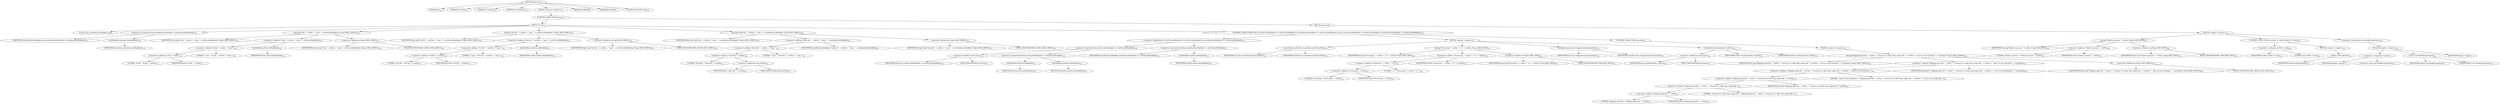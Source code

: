 digraph "process" {  
"1085" [label = <(METHOD,process)<SUB>516</SUB>> ]
"57" [label = <(PARAM,this)<SUB>516</SUB>> ]
"1086" [label = <(PARAM,File inFile)<SUB>516</SUB>> ]
"1087" [label = <(PARAM,File outFile)<SUB>516</SUB>> ]
"1088" [label = <(PARAM,File stylesheet)<SUB>516</SUB>> ]
"1089" [label = <(BLOCK,&lt;empty&gt;,&lt;empty&gt;)<SUB>517</SUB>> ]
"1090" [label = <(CONTROL_STRUCTURE,try,try)<SUB>518</SUB>> ]
"1091" [label = <(BLOCK,try,try)<SUB>518</SUB>> ]
"1092" [label = <(LOCAL,long styleSheetLastModified: long)> ]
"1093" [label = <(&lt;operator&gt;.assignment,long styleSheetLastModified = stylesheet.lastModified())<SUB>519</SUB>> ]
"1094" [label = <(IDENTIFIER,styleSheetLastModified,long styleSheetLastModified = stylesheet.lastModified())<SUB>519</SUB>> ]
"1095" [label = <(lastModified,stylesheet.lastModified())<SUB>519</SUB>> ]
"1096" [label = <(IDENTIFIER,stylesheet,stylesheet.lastModified())<SUB>519</SUB>> ]
"1097" [label = <(log,log(&quot;In file &quot; + inFile + &quot; time: &quot; + inFile.lastModified(), Project.MSG_DEBUG))<SUB>520</SUB>> ]
"56" [label = <(IDENTIFIER,this,log(&quot;In file &quot; + inFile + &quot; time: &quot; + inFile.lastModified(), Project.MSG_DEBUG))<SUB>520</SUB>> ]
"1098" [label = <(&lt;operator&gt;.addition,&quot;In file &quot; + inFile + &quot; time: &quot; + inFile.lastModified())<SUB>520</SUB>> ]
"1099" [label = <(&lt;operator&gt;.addition,&quot;In file &quot; + inFile + &quot; time: &quot;)<SUB>520</SUB>> ]
"1100" [label = <(&lt;operator&gt;.addition,&quot;In file &quot; + inFile)<SUB>520</SUB>> ]
"1101" [label = <(LITERAL,&quot;In file &quot;,&quot;In file &quot; + inFile)<SUB>520</SUB>> ]
"1102" [label = <(IDENTIFIER,inFile,&quot;In file &quot; + inFile)<SUB>520</SUB>> ]
"1103" [label = <(LITERAL,&quot; time: &quot;,&quot;In file &quot; + inFile + &quot; time: &quot;)<SUB>520</SUB>> ]
"1104" [label = <(lastModified,inFile.lastModified())<SUB>520</SUB>> ]
"1105" [label = <(IDENTIFIER,inFile,inFile.lastModified())<SUB>520</SUB>> ]
"1106" [label = <(&lt;operator&gt;.fieldAccess,Project.MSG_DEBUG)<SUB>521</SUB>> ]
"1107" [label = <(IDENTIFIER,Project,log(&quot;In file &quot; + inFile + &quot; time: &quot; + inFile.lastModified(), Project.MSG_DEBUG))<SUB>521</SUB>> ]
"1108" [label = <(FIELD_IDENTIFIER,MSG_DEBUG,MSG_DEBUG)<SUB>521</SUB>> ]
"1109" [label = <(log,log(&quot;Out file &quot; + outFile + &quot; time: &quot; + outFile.lastModified(), Project.MSG_DEBUG))<SUB>522</SUB>> ]
"58" [label = <(IDENTIFIER,this,log(&quot;Out file &quot; + outFile + &quot; time: &quot; + outFile.lastModified(), Project.MSG_DEBUG))<SUB>522</SUB>> ]
"1110" [label = <(&lt;operator&gt;.addition,&quot;Out file &quot; + outFile + &quot; time: &quot; + outFile.lastModified())<SUB>522</SUB>> ]
"1111" [label = <(&lt;operator&gt;.addition,&quot;Out file &quot; + outFile + &quot; time: &quot;)<SUB>522</SUB>> ]
"1112" [label = <(&lt;operator&gt;.addition,&quot;Out file &quot; + outFile)<SUB>522</SUB>> ]
"1113" [label = <(LITERAL,&quot;Out file &quot;,&quot;Out file &quot; + outFile)<SUB>522</SUB>> ]
"1114" [label = <(IDENTIFIER,outFile,&quot;Out file &quot; + outFile)<SUB>522</SUB>> ]
"1115" [label = <(LITERAL,&quot; time: &quot;,&quot;Out file &quot; + outFile + &quot; time: &quot;)<SUB>522</SUB>> ]
"1116" [label = <(lastModified,outFile.lastModified())<SUB>522</SUB>> ]
"1117" [label = <(IDENTIFIER,outFile,outFile.lastModified())<SUB>522</SUB>> ]
"1118" [label = <(&lt;operator&gt;.fieldAccess,Project.MSG_DEBUG)<SUB>523</SUB>> ]
"1119" [label = <(IDENTIFIER,Project,log(&quot;Out file &quot; + outFile + &quot; time: &quot; + outFile.lastModified(), Project.MSG_DEBUG))<SUB>523</SUB>> ]
"1120" [label = <(FIELD_IDENTIFIER,MSG_DEBUG,MSG_DEBUG)<SUB>523</SUB>> ]
"1121" [label = <(log,log(&quot;Style file &quot; + xslFile + &quot; time: &quot; + styleSheetLastModified, Project.MSG_DEBUG))<SUB>524</SUB>> ]
"59" [label = <(IDENTIFIER,this,log(&quot;Style file &quot; + xslFile + &quot; time: &quot; + styleSheetLastModified, Project.MSG_DEBUG))<SUB>524</SUB>> ]
"1122" [label = <(&lt;operator&gt;.addition,&quot;Style file &quot; + xslFile + &quot; time: &quot; + styleSheetLastModified)<SUB>524</SUB>> ]
"1123" [label = <(&lt;operator&gt;.addition,&quot;Style file &quot; + xslFile + &quot; time: &quot;)<SUB>524</SUB>> ]
"1124" [label = <(&lt;operator&gt;.addition,&quot;Style file &quot; + xslFile)<SUB>524</SUB>> ]
"1125" [label = <(LITERAL,&quot;Style file &quot;,&quot;Style file &quot; + xslFile)<SUB>524</SUB>> ]
"1126" [label = <(&lt;operator&gt;.fieldAccess,this.xslFile)<SUB>524</SUB>> ]
"1127" [label = <(IDENTIFIER,this,&quot;Style file &quot; + xslFile)<SUB>524</SUB>> ]
"1128" [label = <(FIELD_IDENTIFIER,xslFile,xslFile)<SUB>524</SUB>> ]
"1129" [label = <(LITERAL,&quot; time: &quot;,&quot;Style file &quot; + xslFile + &quot; time: &quot;)<SUB>524</SUB>> ]
"1130" [label = <(IDENTIFIER,styleSheetLastModified,&quot;Style file &quot; + xslFile + &quot; time: &quot; + styleSheetLastModified)<SUB>524</SUB>> ]
"1131" [label = <(&lt;operator&gt;.fieldAccess,Project.MSG_DEBUG)<SUB>525</SUB>> ]
"1132" [label = <(IDENTIFIER,Project,log(&quot;Style file &quot; + xslFile + &quot; time: &quot; + styleSheetLastModified, Project.MSG_DEBUG))<SUB>525</SUB>> ]
"1133" [label = <(FIELD_IDENTIFIER,MSG_DEBUG,MSG_DEBUG)<SUB>525</SUB>> ]
"1134" [label = <(CONTROL_STRUCTURE,if (force || inFile.lastModified() &gt;= outFile.lastModified() || styleSheetLastModified &gt;= outFile.lastModified()),if (force || inFile.lastModified() &gt;= outFile.lastModified() || styleSheetLastModified &gt;= outFile.lastModified()))<SUB>526</SUB>> ]
"1135" [label = <(&lt;operator&gt;.logicalOr,force || inFile.lastModified() &gt;= outFile.lastModified() || styleSheetLastModified &gt;= outFile.lastModified())<SUB>526</SUB>> ]
"1136" [label = <(&lt;operator&gt;.logicalOr,force || inFile.lastModified() &gt;= outFile.lastModified())<SUB>526</SUB>> ]
"1137" [label = <(&lt;operator&gt;.fieldAccess,this.force)<SUB>526</SUB>> ]
"1138" [label = <(IDENTIFIER,this,force || inFile.lastModified() &gt;= outFile.lastModified())<SUB>526</SUB>> ]
"1139" [label = <(FIELD_IDENTIFIER,force,force)<SUB>526</SUB>> ]
"1140" [label = <(&lt;operator&gt;.greaterEqualsThan,inFile.lastModified() &gt;= outFile.lastModified())<SUB>526</SUB>> ]
"1141" [label = <(lastModified,inFile.lastModified())<SUB>526</SUB>> ]
"1142" [label = <(IDENTIFIER,inFile,inFile.lastModified())<SUB>526</SUB>> ]
"1143" [label = <(lastModified,outFile.lastModified())<SUB>526</SUB>> ]
"1144" [label = <(IDENTIFIER,outFile,outFile.lastModified())<SUB>526</SUB>> ]
"1145" [label = <(&lt;operator&gt;.greaterEqualsThan,styleSheetLastModified &gt;= outFile.lastModified())<SUB>527</SUB>> ]
"1146" [label = <(IDENTIFIER,styleSheetLastModified,styleSheetLastModified &gt;= outFile.lastModified())<SUB>527</SUB>> ]
"1147" [label = <(lastModified,outFile.lastModified())<SUB>527</SUB>> ]
"1148" [label = <(IDENTIFIER,outFile,outFile.lastModified())<SUB>527</SUB>> ]
"1149" [label = <(BLOCK,&lt;empty&gt;,&lt;empty&gt;)<SUB>527</SUB>> ]
"1150" [label = <(ensureDirectoryFor,this.ensureDirectoryFor(outFile))<SUB>528</SUB>> ]
"60" [label = <(IDENTIFIER,this,this.ensureDirectoryFor(outFile))<SUB>528</SUB>> ]
"1151" [label = <(IDENTIFIER,outFile,this.ensureDirectoryFor(outFile))<SUB>528</SUB>> ]
"1152" [label = <(log,log(&quot;Processing &quot; + inFile + &quot; to &quot; + outFile, Project.MSG_INFO))<SUB>529</SUB>> ]
"61" [label = <(IDENTIFIER,this,log(&quot;Processing &quot; + inFile + &quot; to &quot; + outFile, Project.MSG_INFO))<SUB>529</SUB>> ]
"1153" [label = <(&lt;operator&gt;.addition,&quot;Processing &quot; + inFile + &quot; to &quot; + outFile)<SUB>529</SUB>> ]
"1154" [label = <(&lt;operator&gt;.addition,&quot;Processing &quot; + inFile + &quot; to &quot;)<SUB>529</SUB>> ]
"1155" [label = <(&lt;operator&gt;.addition,&quot;Processing &quot; + inFile)<SUB>529</SUB>> ]
"1156" [label = <(LITERAL,&quot;Processing &quot;,&quot;Processing &quot; + inFile)<SUB>529</SUB>> ]
"1157" [label = <(IDENTIFIER,inFile,&quot;Processing &quot; + inFile)<SUB>529</SUB>> ]
"1158" [label = <(LITERAL,&quot; to &quot;,&quot;Processing &quot; + inFile + &quot; to &quot;)<SUB>529</SUB>> ]
"1159" [label = <(IDENTIFIER,outFile,&quot;Processing &quot; + inFile + &quot; to &quot; + outFile)<SUB>529</SUB>> ]
"1160" [label = <(&lt;operator&gt;.fieldAccess,Project.MSG_INFO)<SUB>530</SUB>> ]
"1161" [label = <(IDENTIFIER,Project,log(&quot;Processing &quot; + inFile + &quot; to &quot; + outFile, Project.MSG_INFO))<SUB>530</SUB>> ]
"1162" [label = <(FIELD_IDENTIFIER,MSG_INFO,MSG_INFO)<SUB>530</SUB>> ]
"1163" [label = <(configureLiaison,this.configureLiaison(stylesheet))<SUB>531</SUB>> ]
"62" [label = <(IDENTIFIER,this,this.configureLiaison(stylesheet))<SUB>531</SUB>> ]
"1164" [label = <(IDENTIFIER,stylesheet,this.configureLiaison(stylesheet))<SUB>531</SUB>> ]
"1165" [label = <(transform,transform(inFile, outFile))<SUB>532</SUB>> ]
"1166" [label = <(&lt;operator&gt;.fieldAccess,this.liaison)<SUB>532</SUB>> ]
"1167" [label = <(IDENTIFIER,this,transform(inFile, outFile))<SUB>532</SUB>> ]
"1168" [label = <(FIELD_IDENTIFIER,liaison,liaison)<SUB>532</SUB>> ]
"1169" [label = <(IDENTIFIER,inFile,transform(inFile, outFile))<SUB>532</SUB>> ]
"1170" [label = <(IDENTIFIER,outFile,transform(inFile, outFile))<SUB>532</SUB>> ]
"1171" [label = <(CONTROL_STRUCTURE,else,else)<SUB>533</SUB>> ]
"1172" [label = <(BLOCK,&lt;empty&gt;,&lt;empty&gt;)<SUB>533</SUB>> ]
"1173" [label = <(log,log(&quot;Skipping input file &quot; + inFile + &quot; because it is older than output file &quot; + outFile + &quot; and so is the stylesheet &quot; + stylesheet, Project.MSG_DEBUG))<SUB>534</SUB>> ]
"63" [label = <(IDENTIFIER,this,log(&quot;Skipping input file &quot; + inFile + &quot; because it is older than output file &quot; + outFile + &quot; and so is the stylesheet &quot; + stylesheet, Project.MSG_DEBUG))<SUB>534</SUB>> ]
"1174" [label = <(&lt;operator&gt;.addition,&quot;Skipping input file &quot; + inFile + &quot; because it is older than output file &quot; + outFile + &quot; and so is the stylesheet &quot; + stylesheet)<SUB>534</SUB>> ]
"1175" [label = <(&lt;operator&gt;.addition,&quot;Skipping input file &quot; + inFile + &quot; because it is older than output file &quot; + outFile + &quot; and so is the stylesheet &quot;)<SUB>534</SUB>> ]
"1176" [label = <(&lt;operator&gt;.addition,&quot;Skipping input file &quot; + inFile + &quot; because it is older than output file &quot; + outFile)<SUB>534</SUB>> ]
"1177" [label = <(&lt;operator&gt;.addition,&quot;Skipping input file &quot; + inFile + &quot; because it is older than output file &quot;)<SUB>534</SUB>> ]
"1178" [label = <(&lt;operator&gt;.addition,&quot;Skipping input file &quot; + inFile)<SUB>534</SUB>> ]
"1179" [label = <(LITERAL,&quot;Skipping input file &quot;,&quot;Skipping input file &quot; + inFile)<SUB>534</SUB>> ]
"1180" [label = <(IDENTIFIER,inFile,&quot;Skipping input file &quot; + inFile)<SUB>534</SUB>> ]
"1181" [label = <(LITERAL,&quot; because it is older than output file &quot;,&quot;Skipping input file &quot; + inFile + &quot; because it is older than output file &quot;)<SUB>535</SUB>> ]
"1182" [label = <(IDENTIFIER,outFile,&quot;Skipping input file &quot; + inFile + &quot; because it is older than output file &quot; + outFile)<SUB>535</SUB>> ]
"1183" [label = <(LITERAL,&quot; and so is the stylesheet &quot;,&quot;Skipping input file &quot; + inFile + &quot; because it is older than output file &quot; + outFile + &quot; and so is the stylesheet &quot;)<SUB>536</SUB>> ]
"1184" [label = <(IDENTIFIER,stylesheet,&quot;Skipping input file &quot; + inFile + &quot; because it is older than output file &quot; + outFile + &quot; and so is the stylesheet &quot; + stylesheet)<SUB>536</SUB>> ]
"1185" [label = <(&lt;operator&gt;.fieldAccess,Project.MSG_DEBUG)<SUB>536</SUB>> ]
"1186" [label = <(IDENTIFIER,Project,log(&quot;Skipping input file &quot; + inFile + &quot; because it is older than output file &quot; + outFile + &quot; and so is the stylesheet &quot; + stylesheet, Project.MSG_DEBUG))<SUB>536</SUB>> ]
"1187" [label = <(FIELD_IDENTIFIER,MSG_DEBUG,MSG_DEBUG)<SUB>536</SUB>> ]
"1188" [label = <(BLOCK,catch,catch)> ]
"1189" [label = <(BLOCK,&lt;empty&gt;,&lt;empty&gt;)<SUB>538</SUB>> ]
"1190" [label = <(log,log(&quot;Failed to process &quot; + inFile, Project.MSG_INFO))<SUB>539</SUB>> ]
"64" [label = <(IDENTIFIER,this,log(&quot;Failed to process &quot; + inFile, Project.MSG_INFO))<SUB>539</SUB>> ]
"1191" [label = <(&lt;operator&gt;.addition,&quot;Failed to process &quot; + inFile)<SUB>539</SUB>> ]
"1192" [label = <(LITERAL,&quot;Failed to process &quot;,&quot;Failed to process &quot; + inFile)<SUB>539</SUB>> ]
"1193" [label = <(IDENTIFIER,inFile,&quot;Failed to process &quot; + inFile)<SUB>539</SUB>> ]
"1194" [label = <(&lt;operator&gt;.fieldAccess,Project.MSG_INFO)<SUB>539</SUB>> ]
"1195" [label = <(IDENTIFIER,Project,log(&quot;Failed to process &quot; + inFile, Project.MSG_INFO))<SUB>539</SUB>> ]
"1196" [label = <(FIELD_IDENTIFIER,MSG_INFO,MSG_INFO)<SUB>539</SUB>> ]
"1197" [label = <(CONTROL_STRUCTURE,if (outFile != null),if (outFile != null))<SUB>540</SUB>> ]
"1198" [label = <(&lt;operator&gt;.notEquals,outFile != null)<SUB>540</SUB>> ]
"1199" [label = <(IDENTIFIER,outFile,outFile != null)<SUB>540</SUB>> ]
"1200" [label = <(LITERAL,null,outFile != null)<SUB>540</SUB>> ]
"1201" [label = <(BLOCK,&lt;empty&gt;,&lt;empty&gt;)<SUB>540</SUB>> ]
"1202" [label = <(delete,outFile.delete())<SUB>541</SUB>> ]
"1203" [label = <(IDENTIFIER,outFile,outFile.delete())<SUB>541</SUB>> ]
"1204" [label = <(&lt;operator&gt;.throw,throw new BuildException(ex);)<SUB>543</SUB>> ]
"1205" [label = <(BLOCK,&lt;empty&gt;,&lt;empty&gt;)<SUB>543</SUB>> ]
"1206" [label = <(&lt;operator&gt;.assignment,&lt;empty&gt;)> ]
"1207" [label = <(IDENTIFIER,$obj12,&lt;empty&gt;)> ]
"1208" [label = <(&lt;operator&gt;.alloc,new BuildException(ex))<SUB>543</SUB>> ]
"1209" [label = <(&lt;init&gt;,new BuildException(ex))<SUB>543</SUB>> ]
"1210" [label = <(IDENTIFIER,$obj12,new BuildException(ex))> ]
"1211" [label = <(IDENTIFIER,ex,new BuildException(ex))<SUB>543</SUB>> ]
"1212" [label = <(IDENTIFIER,$obj12,&lt;empty&gt;)> ]
"1213" [label = <(MODIFIER,PRIVATE)> ]
"1214" [label = <(MODIFIER,VIRTUAL)> ]
"1215" [label = <(METHOD_RETURN,void)<SUB>516</SUB>> ]
  "1085" -> "57" 
  "1085" -> "1086" 
  "1085" -> "1087" 
  "1085" -> "1088" 
  "1085" -> "1089" 
  "1085" -> "1213" 
  "1085" -> "1214" 
  "1085" -> "1215" 
  "1089" -> "1090" 
  "1090" -> "1091" 
  "1090" -> "1188" 
  "1091" -> "1092" 
  "1091" -> "1093" 
  "1091" -> "1097" 
  "1091" -> "1109" 
  "1091" -> "1121" 
  "1091" -> "1134" 
  "1093" -> "1094" 
  "1093" -> "1095" 
  "1095" -> "1096" 
  "1097" -> "56" 
  "1097" -> "1098" 
  "1097" -> "1106" 
  "1098" -> "1099" 
  "1098" -> "1104" 
  "1099" -> "1100" 
  "1099" -> "1103" 
  "1100" -> "1101" 
  "1100" -> "1102" 
  "1104" -> "1105" 
  "1106" -> "1107" 
  "1106" -> "1108" 
  "1109" -> "58" 
  "1109" -> "1110" 
  "1109" -> "1118" 
  "1110" -> "1111" 
  "1110" -> "1116" 
  "1111" -> "1112" 
  "1111" -> "1115" 
  "1112" -> "1113" 
  "1112" -> "1114" 
  "1116" -> "1117" 
  "1118" -> "1119" 
  "1118" -> "1120" 
  "1121" -> "59" 
  "1121" -> "1122" 
  "1121" -> "1131" 
  "1122" -> "1123" 
  "1122" -> "1130" 
  "1123" -> "1124" 
  "1123" -> "1129" 
  "1124" -> "1125" 
  "1124" -> "1126" 
  "1126" -> "1127" 
  "1126" -> "1128" 
  "1131" -> "1132" 
  "1131" -> "1133" 
  "1134" -> "1135" 
  "1134" -> "1149" 
  "1134" -> "1171" 
  "1135" -> "1136" 
  "1135" -> "1145" 
  "1136" -> "1137" 
  "1136" -> "1140" 
  "1137" -> "1138" 
  "1137" -> "1139" 
  "1140" -> "1141" 
  "1140" -> "1143" 
  "1141" -> "1142" 
  "1143" -> "1144" 
  "1145" -> "1146" 
  "1145" -> "1147" 
  "1147" -> "1148" 
  "1149" -> "1150" 
  "1149" -> "1152" 
  "1149" -> "1163" 
  "1149" -> "1165" 
  "1150" -> "60" 
  "1150" -> "1151" 
  "1152" -> "61" 
  "1152" -> "1153" 
  "1152" -> "1160" 
  "1153" -> "1154" 
  "1153" -> "1159" 
  "1154" -> "1155" 
  "1154" -> "1158" 
  "1155" -> "1156" 
  "1155" -> "1157" 
  "1160" -> "1161" 
  "1160" -> "1162" 
  "1163" -> "62" 
  "1163" -> "1164" 
  "1165" -> "1166" 
  "1165" -> "1169" 
  "1165" -> "1170" 
  "1166" -> "1167" 
  "1166" -> "1168" 
  "1171" -> "1172" 
  "1172" -> "1173" 
  "1173" -> "63" 
  "1173" -> "1174" 
  "1173" -> "1185" 
  "1174" -> "1175" 
  "1174" -> "1184" 
  "1175" -> "1176" 
  "1175" -> "1183" 
  "1176" -> "1177" 
  "1176" -> "1182" 
  "1177" -> "1178" 
  "1177" -> "1181" 
  "1178" -> "1179" 
  "1178" -> "1180" 
  "1185" -> "1186" 
  "1185" -> "1187" 
  "1188" -> "1189" 
  "1189" -> "1190" 
  "1189" -> "1197" 
  "1189" -> "1204" 
  "1190" -> "64" 
  "1190" -> "1191" 
  "1190" -> "1194" 
  "1191" -> "1192" 
  "1191" -> "1193" 
  "1194" -> "1195" 
  "1194" -> "1196" 
  "1197" -> "1198" 
  "1197" -> "1201" 
  "1198" -> "1199" 
  "1198" -> "1200" 
  "1201" -> "1202" 
  "1202" -> "1203" 
  "1204" -> "1205" 
  "1205" -> "1206" 
  "1205" -> "1209" 
  "1205" -> "1212" 
  "1206" -> "1207" 
  "1206" -> "1208" 
  "1209" -> "1210" 
  "1209" -> "1211" 
}

